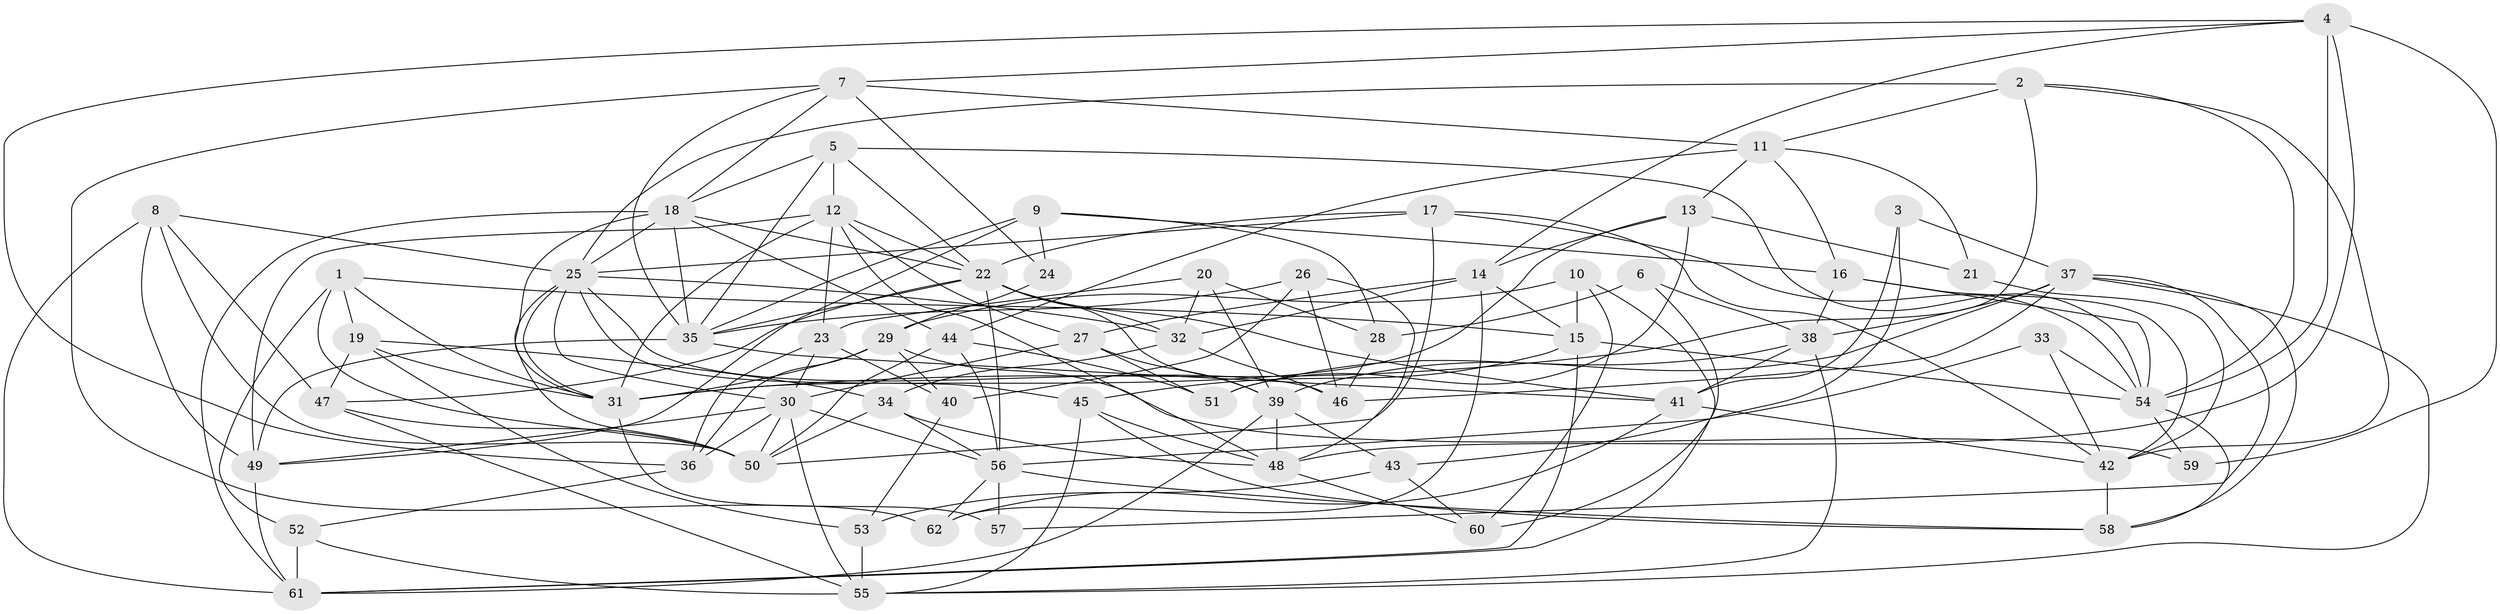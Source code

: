 // original degree distribution, {4: 0.3064516129032258, 3: 0.2661290322580645, 5: 0.20967741935483872, 6: 0.07258064516129033, 2: 0.10483870967741936, 7: 0.04032258064516129}
// Generated by graph-tools (version 1.1) at 2025/02/03/09/25 03:02:08]
// undirected, 62 vertices, 171 edges
graph export_dot {
graph [start="1"]
  node [color=gray90,style=filled];
  1;
  2;
  3;
  4;
  5;
  6;
  7;
  8;
  9;
  10;
  11;
  12;
  13;
  14;
  15;
  16;
  17;
  18;
  19;
  20;
  21;
  22;
  23;
  24;
  25;
  26;
  27;
  28;
  29;
  30;
  31;
  32;
  33;
  34;
  35;
  36;
  37;
  38;
  39;
  40;
  41;
  42;
  43;
  44;
  45;
  46;
  47;
  48;
  49;
  50;
  51;
  52;
  53;
  54;
  55;
  56;
  57;
  58;
  59;
  60;
  61;
  62;
  1 -- 15 [weight=1.0];
  1 -- 19 [weight=1.0];
  1 -- 31 [weight=1.0];
  1 -- 50 [weight=2.0];
  1 -- 52 [weight=1.0];
  2 -- 11 [weight=1.0];
  2 -- 25 [weight=1.0];
  2 -- 31 [weight=1.0];
  2 -- 42 [weight=1.0];
  2 -- 54 [weight=1.0];
  3 -- 37 [weight=1.0];
  3 -- 41 [weight=2.0];
  3 -- 43 [weight=1.0];
  4 -- 7 [weight=1.0];
  4 -- 14 [weight=1.0];
  4 -- 36 [weight=1.0];
  4 -- 48 [weight=1.0];
  4 -- 54 [weight=1.0];
  4 -- 59 [weight=2.0];
  5 -- 12 [weight=1.0];
  5 -- 18 [weight=1.0];
  5 -- 22 [weight=1.0];
  5 -- 35 [weight=1.0];
  5 -- 54 [weight=1.0];
  6 -- 28 [weight=1.0];
  6 -- 38 [weight=1.0];
  6 -- 60 [weight=1.0];
  7 -- 11 [weight=1.0];
  7 -- 18 [weight=1.0];
  7 -- 24 [weight=1.0];
  7 -- 35 [weight=1.0];
  7 -- 62 [weight=1.0];
  8 -- 25 [weight=1.0];
  8 -- 47 [weight=1.0];
  8 -- 49 [weight=1.0];
  8 -- 50 [weight=1.0];
  8 -- 61 [weight=1.0];
  9 -- 16 [weight=1.0];
  9 -- 24 [weight=1.0];
  9 -- 28 [weight=1.0];
  9 -- 35 [weight=2.0];
  9 -- 49 [weight=1.0];
  10 -- 15 [weight=1.0];
  10 -- 29 [weight=1.0];
  10 -- 60 [weight=1.0];
  10 -- 61 [weight=1.0];
  11 -- 13 [weight=1.0];
  11 -- 16 [weight=1.0];
  11 -- 21 [weight=1.0];
  11 -- 44 [weight=1.0];
  12 -- 22 [weight=1.0];
  12 -- 23 [weight=1.0];
  12 -- 27 [weight=1.0];
  12 -- 31 [weight=1.0];
  12 -- 48 [weight=1.0];
  12 -- 49 [weight=2.0];
  13 -- 14 [weight=1.0];
  13 -- 21 [weight=1.0];
  13 -- 31 [weight=2.0];
  13 -- 51 [weight=1.0];
  14 -- 15 [weight=1.0];
  14 -- 27 [weight=1.0];
  14 -- 32 [weight=1.0];
  14 -- 62 [weight=1.0];
  15 -- 45 [weight=1.0];
  15 -- 54 [weight=1.0];
  15 -- 61 [weight=1.0];
  16 -- 38 [weight=1.0];
  16 -- 42 [weight=1.0];
  16 -- 54 [weight=1.0];
  17 -- 22 [weight=1.0];
  17 -- 25 [weight=1.0];
  17 -- 42 [weight=1.0];
  17 -- 50 [weight=1.0];
  17 -- 54 [weight=1.0];
  18 -- 22 [weight=1.0];
  18 -- 25 [weight=1.0];
  18 -- 31 [weight=1.0];
  18 -- 35 [weight=1.0];
  18 -- 44 [weight=1.0];
  18 -- 61 [weight=1.0];
  19 -- 31 [weight=1.0];
  19 -- 34 [weight=1.0];
  19 -- 47 [weight=1.0];
  19 -- 53 [weight=2.0];
  20 -- 23 [weight=1.0];
  20 -- 28 [weight=1.0];
  20 -- 32 [weight=1.0];
  20 -- 39 [weight=1.0];
  21 -- 42 [weight=1.0];
  22 -- 32 [weight=1.0];
  22 -- 35 [weight=1.0];
  22 -- 39 [weight=2.0];
  22 -- 41 [weight=1.0];
  22 -- 47 [weight=1.0];
  22 -- 56 [weight=2.0];
  23 -- 30 [weight=1.0];
  23 -- 36 [weight=1.0];
  23 -- 40 [weight=1.0];
  24 -- 29 [weight=1.0];
  25 -- 30 [weight=1.0];
  25 -- 31 [weight=1.0];
  25 -- 32 [weight=1.0];
  25 -- 45 [weight=1.0];
  25 -- 46 [weight=1.0];
  25 -- 50 [weight=1.0];
  26 -- 35 [weight=1.0];
  26 -- 40 [weight=1.0];
  26 -- 46 [weight=1.0];
  26 -- 48 [weight=1.0];
  27 -- 30 [weight=1.0];
  27 -- 39 [weight=1.0];
  27 -- 51 [weight=1.0];
  28 -- 46 [weight=1.0];
  29 -- 31 [weight=1.0];
  29 -- 36 [weight=1.0];
  29 -- 40 [weight=1.0];
  29 -- 59 [weight=1.0];
  30 -- 36 [weight=1.0];
  30 -- 49 [weight=1.0];
  30 -- 50 [weight=1.0];
  30 -- 55 [weight=1.0];
  30 -- 56 [weight=2.0];
  31 -- 57 [weight=1.0];
  32 -- 34 [weight=1.0];
  32 -- 46 [weight=1.0];
  33 -- 42 [weight=1.0];
  33 -- 54 [weight=1.0];
  33 -- 56 [weight=1.0];
  34 -- 48 [weight=1.0];
  34 -- 50 [weight=1.0];
  34 -- 56 [weight=1.0];
  35 -- 41 [weight=2.0];
  35 -- 49 [weight=1.0];
  36 -- 52 [weight=1.0];
  37 -- 38 [weight=1.0];
  37 -- 39 [weight=1.0];
  37 -- 46 [weight=1.0];
  37 -- 55 [weight=1.0];
  37 -- 57 [weight=1.0];
  37 -- 58 [weight=1.0];
  38 -- 41 [weight=2.0];
  38 -- 51 [weight=1.0];
  38 -- 55 [weight=1.0];
  39 -- 43 [weight=1.0];
  39 -- 48 [weight=1.0];
  39 -- 61 [weight=1.0];
  40 -- 53 [weight=1.0];
  41 -- 42 [weight=1.0];
  41 -- 62 [weight=1.0];
  42 -- 58 [weight=1.0];
  43 -- 53 [weight=1.0];
  43 -- 60 [weight=1.0];
  44 -- 50 [weight=1.0];
  44 -- 51 [weight=1.0];
  44 -- 56 [weight=1.0];
  45 -- 48 [weight=1.0];
  45 -- 55 [weight=1.0];
  45 -- 58 [weight=1.0];
  47 -- 50 [weight=1.0];
  47 -- 55 [weight=1.0];
  48 -- 60 [weight=1.0];
  49 -- 61 [weight=1.0];
  52 -- 55 [weight=1.0];
  52 -- 61 [weight=1.0];
  53 -- 55 [weight=1.0];
  54 -- 58 [weight=1.0];
  54 -- 59 [weight=1.0];
  56 -- 57 [weight=1.0];
  56 -- 58 [weight=1.0];
  56 -- 62 [weight=1.0];
}
